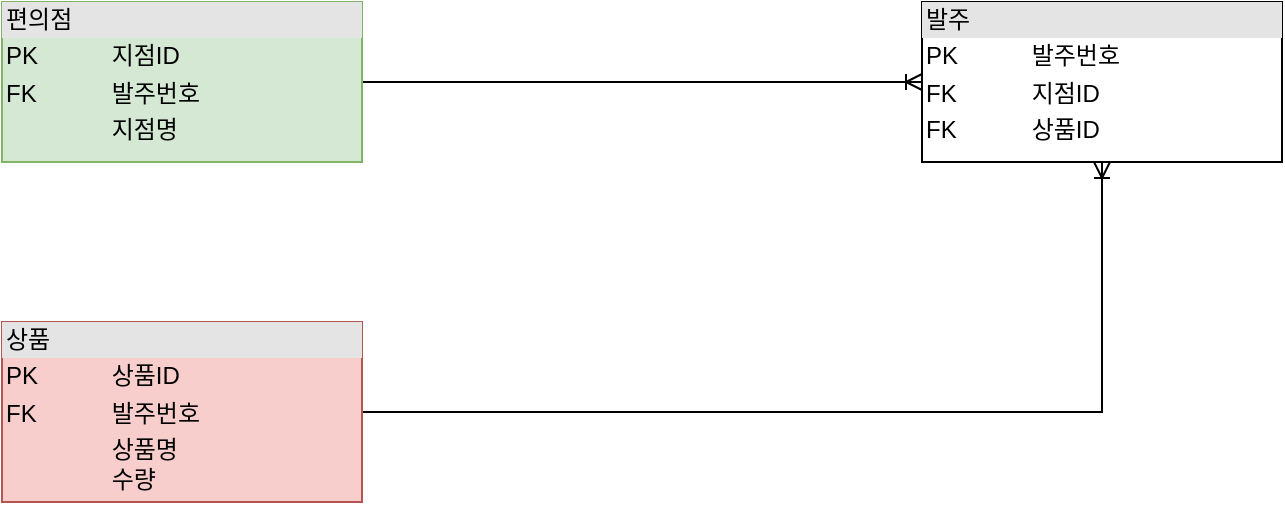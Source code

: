 <mxfile version="17.4.5" type="github">
  <diagram id="XiAwvu5uhvQJIFfjajbl" name="Page-1">
    <mxGraphModel dx="1422" dy="762" grid="1" gridSize="10" guides="1" tooltips="1" connect="1" arrows="1" fold="1" page="1" pageScale="1" pageWidth="1100" pageHeight="850" math="0" shadow="0">
      <root>
        <mxCell id="0" />
        <mxCell id="1" parent="0" />
        <mxCell id="TxU9XsLtMzQlF6RNx7A6-7" style="edgeStyle=orthogonalEdgeStyle;rounded=0;orthogonalLoop=1;jettySize=auto;html=1;exitX=1;exitY=0.5;exitDx=0;exitDy=0;entryX=0;entryY=0.5;entryDx=0;entryDy=0;endArrow=ERoneToMany;endFill=0;" edge="1" parent="1" source="TxU9XsLtMzQlF6RNx7A6-1" target="TxU9XsLtMzQlF6RNx7A6-4">
          <mxGeometry relative="1" as="geometry">
            <mxPoint x="500" y="190" as="targetPoint" />
          </mxGeometry>
        </mxCell>
        <mxCell id="TxU9XsLtMzQlF6RNx7A6-1" value="&lt;div style=&quot;box-sizing: border-box ; width: 100% ; background: #e4e4e4 ; padding: 2px&quot;&gt;편의점&lt;/div&gt;&lt;table style=&quot;width: 100% ; font-size: 1em&quot; cellpadding=&quot;2&quot; cellspacing=&quot;0&quot;&gt;&lt;tbody&gt;&lt;tr&gt;&lt;td&gt;PK&lt;/td&gt;&lt;td&gt;지점ID&lt;/td&gt;&lt;/tr&gt;&lt;tr&gt;&lt;td&gt;FK&lt;/td&gt;&lt;td&gt;발주번호&lt;/td&gt;&lt;/tr&gt;&lt;tr&gt;&lt;td&gt;&lt;/td&gt;&lt;td&gt;지점명&lt;/td&gt;&lt;/tr&gt;&lt;/tbody&gt;&lt;/table&gt;" style="verticalAlign=top;align=left;overflow=fill;html=1;fillColor=#d5e8d4;strokeColor=#82b366;" vertex="1" parent="1">
          <mxGeometry x="50" y="150" width="180" height="80" as="geometry" />
        </mxCell>
        <mxCell id="TxU9XsLtMzQlF6RNx7A6-4" value="&lt;div style=&quot;box-sizing: border-box ; width: 100% ; background: #e4e4e4 ; padding: 2px&quot;&gt;발주&lt;/div&gt;&lt;table style=&quot;width: 100% ; font-size: 1em&quot; cellpadding=&quot;2&quot; cellspacing=&quot;0&quot;&gt;&lt;tbody&gt;&lt;tr&gt;&lt;td&gt;PK&lt;/td&gt;&lt;td&gt;발주번호&lt;/td&gt;&lt;/tr&gt;&lt;tr&gt;&lt;td&gt;FK&lt;/td&gt;&lt;td&gt;지점ID&lt;/td&gt;&lt;/tr&gt;&lt;tr&gt;&lt;td&gt;FK&lt;/td&gt;&lt;td&gt;상품ID&lt;br&gt;&lt;/td&gt;&lt;/tr&gt;&lt;/tbody&gt;&lt;/table&gt;" style="verticalAlign=top;align=left;overflow=fill;html=1;" vertex="1" parent="1">
          <mxGeometry x="510" y="150" width="180" height="80" as="geometry" />
        </mxCell>
        <mxCell id="TxU9XsLtMzQlF6RNx7A6-6" style="edgeStyle=orthogonalEdgeStyle;rounded=0;orthogonalLoop=1;jettySize=auto;html=1;endArrow=ERoneToMany;endFill=0;entryX=0.5;entryY=1;entryDx=0;entryDy=0;startArrow=baseDash;startFill=0;exitX=1;exitY=0.5;exitDx=0;exitDy=0;" edge="1" parent="1" source="TxU9XsLtMzQlF6RNx7A6-5" target="TxU9XsLtMzQlF6RNx7A6-4">
          <mxGeometry relative="1" as="geometry">
            <mxPoint x="600" y="250" as="targetPoint" />
            <mxPoint x="240" y="355" as="sourcePoint" />
          </mxGeometry>
        </mxCell>
        <mxCell id="TxU9XsLtMzQlF6RNx7A6-5" value="&lt;div style=&quot;box-sizing: border-box ; width: 100% ; background: #e4e4e4 ; padding: 2px&quot;&gt;상품&lt;/div&gt;&lt;table style=&quot;width: 100% ; font-size: 1em&quot; cellpadding=&quot;2&quot; cellspacing=&quot;0&quot;&gt;&lt;tbody&gt;&lt;tr&gt;&lt;td&gt;PK&lt;/td&gt;&lt;td&gt;상품ID&lt;/td&gt;&lt;/tr&gt;&lt;tr&gt;&lt;td&gt;FK&lt;/td&gt;&lt;td&gt;발주번호&lt;/td&gt;&lt;/tr&gt;&lt;tr&gt;&lt;td&gt;&lt;/td&gt;&lt;td&gt;상품명&lt;br&gt;수량&lt;/td&gt;&lt;/tr&gt;&lt;/tbody&gt;&lt;/table&gt;" style="verticalAlign=top;align=left;overflow=fill;html=1;fillColor=#f8cecc;strokeColor=#b85450;" vertex="1" parent="1">
          <mxGeometry x="50" y="310" width="180" height="90" as="geometry" />
        </mxCell>
      </root>
    </mxGraphModel>
  </diagram>
</mxfile>
